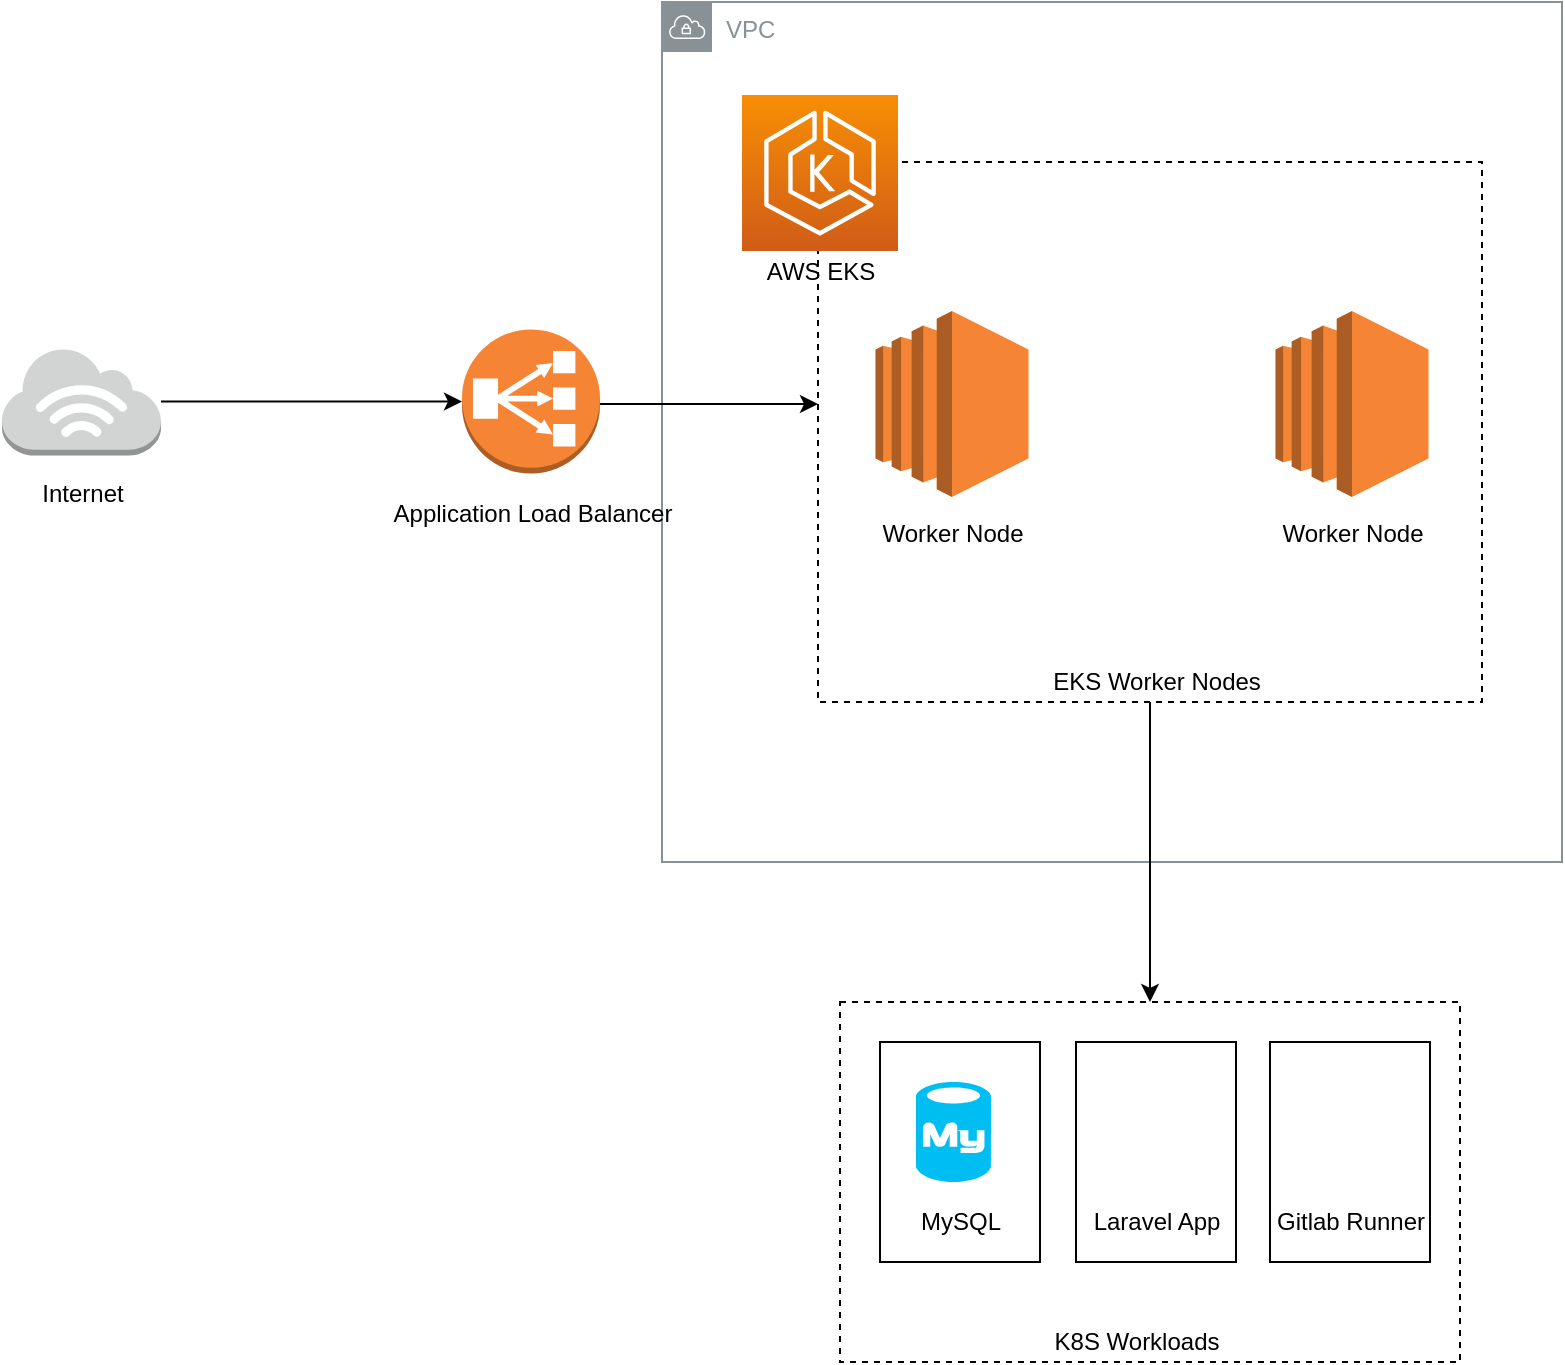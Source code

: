 <mxfile version="17.2.1" type="device"><diagram id="8pSlbvoWmrHCGNB6yBox" name="Page-1"><mxGraphModel dx="2036" dy="1366" grid="1" gridSize="10" guides="1" tooltips="1" connect="1" arrows="1" fold="1" page="1" pageScale="1" pageWidth="850" pageHeight="1100" math="0" shadow="0"><root><mxCell id="0"/><mxCell id="1" parent="0"/><mxCell id="3bOjSTMo5yzTs1VLCgk6-27" value="" style="rounded=0;whiteSpace=wrap;html=1;fillColor=none;dashed=1;" vertex="1" parent="1"><mxGeometry x="459" y="580" width="310" height="180" as="geometry"/></mxCell><mxCell id="3bOjSTMo5yzTs1VLCgk6-35" value="" style="rounded=0;whiteSpace=wrap;html=1;fillColor=default;" vertex="1" parent="1"><mxGeometry x="577" y="600" width="80" height="110" as="geometry"/></mxCell><mxCell id="3bOjSTMo5yzTs1VLCgk6-34" value="Laravel App" style="text;html=1;align=center;verticalAlign=middle;resizable=0;points=[];autosize=1;strokeColor=none;fillColor=none;" vertex="1" parent="1"><mxGeometry x="577" y="680" width="80" height="20" as="geometry"/></mxCell><mxCell id="3bOjSTMo5yzTs1VLCgk6-33" value="" style="rounded=0;whiteSpace=wrap;html=1;fillColor=default;" vertex="1" parent="1"><mxGeometry x="479" y="600" width="80" height="110" as="geometry"/></mxCell><mxCell id="3bOjSTMo5yzTs1VLCgk6-1" value="VPC" style="sketch=0;outlineConnect=0;gradientColor=none;html=1;whiteSpace=wrap;fontSize=12;fontStyle=0;shape=mxgraph.aws4.group;grIcon=mxgraph.aws4.group_vpc;strokeColor=#879196;fillColor=none;verticalAlign=top;align=left;spacingLeft=30;fontColor=#879196;dashed=0;" vertex="1" parent="1"><mxGeometry x="370" y="80" width="450" height="430" as="geometry"/></mxCell><mxCell id="3bOjSTMo5yzTs1VLCgk6-31" style="edgeStyle=orthogonalEdgeStyle;rounded=0;orthogonalLoop=1;jettySize=auto;html=1;" edge="1" parent="1" source="3bOjSTMo5yzTs1VLCgk6-6" target="3bOjSTMo5yzTs1VLCgk6-27"><mxGeometry relative="1" as="geometry"/></mxCell><mxCell id="3bOjSTMo5yzTs1VLCgk6-6" value="" style="rounded=0;whiteSpace=wrap;html=1;fillColor=none;dashed=1;" vertex="1" parent="1"><mxGeometry x="448" y="160" width="332" height="270" as="geometry"/></mxCell><mxCell id="3bOjSTMo5yzTs1VLCgk6-7" value="" style="outlineConnect=0;dashed=0;verticalLabelPosition=bottom;verticalAlign=top;align=center;html=1;shape=mxgraph.aws3.ec2;fillColor=#F58534;gradientColor=none;" vertex="1" parent="1"><mxGeometry x="476.75" y="234.5" width="76.5" height="93" as="geometry"/></mxCell><mxCell id="3bOjSTMo5yzTs1VLCgk6-8" value="Worker Node" style="text;html=1;align=center;verticalAlign=middle;resizable=0;points=[];autosize=1;strokeColor=none;fillColor=none;" vertex="1" parent="1"><mxGeometry x="470" y="335.5" width="90" height="20" as="geometry"/></mxCell><mxCell id="3bOjSTMo5yzTs1VLCgk6-9" value="EKS Worker Nodes" style="text;html=1;align=center;verticalAlign=middle;resizable=0;points=[];autosize=1;strokeColor=none;fillColor=none;" vertex="1" parent="1"><mxGeometry x="556.75" y="410" width="120" height="20" as="geometry"/></mxCell><mxCell id="3bOjSTMo5yzTs1VLCgk6-12" value="" style="outlineConnect=0;dashed=0;verticalLabelPosition=bottom;verticalAlign=top;align=center;html=1;shape=mxgraph.aws3.ec2;fillColor=#F58534;gradientColor=none;" vertex="1" parent="1"><mxGeometry x="676.75" y="234.5" width="76.5" height="93" as="geometry"/></mxCell><mxCell id="3bOjSTMo5yzTs1VLCgk6-13" value="Worker Node" style="text;html=1;align=center;verticalAlign=middle;resizable=0;points=[];autosize=1;strokeColor=none;fillColor=none;" vertex="1" parent="1"><mxGeometry x="670" y="335.5" width="90" height="20" as="geometry"/></mxCell><mxCell id="3bOjSTMo5yzTs1VLCgk6-20" style="edgeStyle=orthogonalEdgeStyle;rounded=0;orthogonalLoop=1;jettySize=auto;html=1;" edge="1" parent="1" source="3bOjSTMo5yzTs1VLCgk6-14" target="3bOjSTMo5yzTs1VLCgk6-6"><mxGeometry relative="1" as="geometry"><Array as="points"><mxPoint x="370" y="281"/><mxPoint x="370" y="281"/></Array></mxGeometry></mxCell><mxCell id="3bOjSTMo5yzTs1VLCgk6-14" value="" style="outlineConnect=0;dashed=0;verticalLabelPosition=bottom;verticalAlign=top;align=center;html=1;shape=mxgraph.aws3.classic_load_balancer;fillColor=#F58534;gradientColor=none;" vertex="1" parent="1"><mxGeometry x="270" y="243.75" width="69" height="72" as="geometry"/></mxCell><mxCell id="3bOjSTMo5yzTs1VLCgk6-16" style="edgeStyle=orthogonalEdgeStyle;rounded=0;orthogonalLoop=1;jettySize=auto;html=1;" edge="1" parent="1" source="3bOjSTMo5yzTs1VLCgk6-15" target="3bOjSTMo5yzTs1VLCgk6-14"><mxGeometry relative="1" as="geometry"/></mxCell><mxCell id="3bOjSTMo5yzTs1VLCgk6-15" value="" style="outlineConnect=0;dashed=0;verticalLabelPosition=bottom;verticalAlign=top;align=center;html=1;shape=mxgraph.aws3.internet_3;fillColor=#D2D3D3;gradientColor=none;" vertex="1" parent="1"><mxGeometry x="40" y="252.75" width="79.5" height="54" as="geometry"/></mxCell><mxCell id="3bOjSTMo5yzTs1VLCgk6-17" value="Application Load Balancer" style="text;html=1;align=center;verticalAlign=middle;resizable=0;points=[];autosize=1;strokeColor=none;fillColor=none;" vertex="1" parent="1"><mxGeometry x="229.5" y="326.25" width="150" height="20" as="geometry"/></mxCell><mxCell id="3bOjSTMo5yzTs1VLCgk6-21" value="" style="sketch=0;points=[[0,0,0],[0.25,0,0],[0.5,0,0],[0.75,0,0],[1,0,0],[0,1,0],[0.25,1,0],[0.5,1,0],[0.75,1,0],[1,1,0],[0,0.25,0],[0,0.5,0],[0,0.75,0],[1,0.25,0],[1,0.5,0],[1,0.75,0]];outlineConnect=0;fontColor=#232F3E;gradientColor=#F78E04;gradientDirection=north;fillColor=#D05C17;strokeColor=#ffffff;dashed=0;verticalLabelPosition=bottom;verticalAlign=top;align=center;html=1;fontSize=12;fontStyle=0;aspect=fixed;shape=mxgraph.aws4.resourceIcon;resIcon=mxgraph.aws4.eks;" vertex="1" parent="1"><mxGeometry x="410" y="126.5" width="78" height="78" as="geometry"/></mxCell><mxCell id="3bOjSTMo5yzTs1VLCgk6-22" value="AWS EKS" style="text;html=1;align=center;verticalAlign=middle;resizable=0;points=[];autosize=1;strokeColor=none;fillColor=none;" vertex="1" parent="1"><mxGeometry x="414" y="204.5" width="70" height="20" as="geometry"/></mxCell><mxCell id="3bOjSTMo5yzTs1VLCgk6-26" value="Internet" style="text;html=1;align=center;verticalAlign=middle;resizable=0;points=[];autosize=1;strokeColor=none;fillColor=none;" vertex="1" parent="1"><mxGeometry x="49.75" y="315.75" width="60" height="20" as="geometry"/></mxCell><mxCell id="3bOjSTMo5yzTs1VLCgk6-28" value="K8S Workloads" style="text;html=1;align=center;verticalAlign=middle;resizable=0;points=[];autosize=1;strokeColor=none;fillColor=none;" vertex="1" parent="1"><mxGeometry x="557" y="740" width="100" height="20" as="geometry"/></mxCell><mxCell id="3bOjSTMo5yzTs1VLCgk6-29" value="" style="verticalLabelPosition=bottom;html=1;verticalAlign=top;align=center;strokeColor=none;fillColor=#00BEF2;shape=mxgraph.azure.mysql_database;dashed=1;" vertex="1" parent="1"><mxGeometry x="497" y="620" width="37.5" height="50" as="geometry"/></mxCell><mxCell id="3bOjSTMo5yzTs1VLCgk6-30" value="MySQL" style="text;html=1;align=center;verticalAlign=middle;resizable=0;points=[];autosize=1;strokeColor=none;fillColor=none;" vertex="1" parent="1"><mxGeometry x="489" y="680" width="60" height="20" as="geometry"/></mxCell><mxCell id="3bOjSTMo5yzTs1VLCgk6-32" value="" style="shape=image;verticalLabelPosition=bottom;labelBackgroundColor=default;verticalAlign=top;aspect=fixed;imageAspect=0;image=https://upload.wikimedia.org/wikipedia/commons/thumb/9/9a/Laravel.svg/1200px-Laravel.svg.png;" vertex="1" parent="1"><mxGeometry x="588.15" y="615" width="57.69" height="60" as="geometry"/></mxCell><mxCell id="3bOjSTMo5yzTs1VLCgk6-36" value="" style="rounded=0;whiteSpace=wrap;html=1;fillColor=default;" vertex="1" parent="1"><mxGeometry x="674" y="600" width="80" height="110" as="geometry"/></mxCell><mxCell id="3bOjSTMo5yzTs1VLCgk6-37" value="Gitlab Runner" style="text;html=1;align=center;verticalAlign=middle;resizable=0;points=[];autosize=1;strokeColor=none;fillColor=none;" vertex="1" parent="1"><mxGeometry x="669" y="680" width="90" height="20" as="geometry"/></mxCell><mxCell id="3bOjSTMo5yzTs1VLCgk6-39" value="" style="shape=image;verticalLabelPosition=bottom;labelBackgroundColor=default;verticalAlign=top;aspect=fixed;imageAspect=0;image=https://gitlab.com/uploads/-/system/project/avatar/250833/runner_logo.png;" vertex="1" parent="1"><mxGeometry x="681.5" y="612.5" width="65" height="65" as="geometry"/></mxCell></root></mxGraphModel></diagram></mxfile>